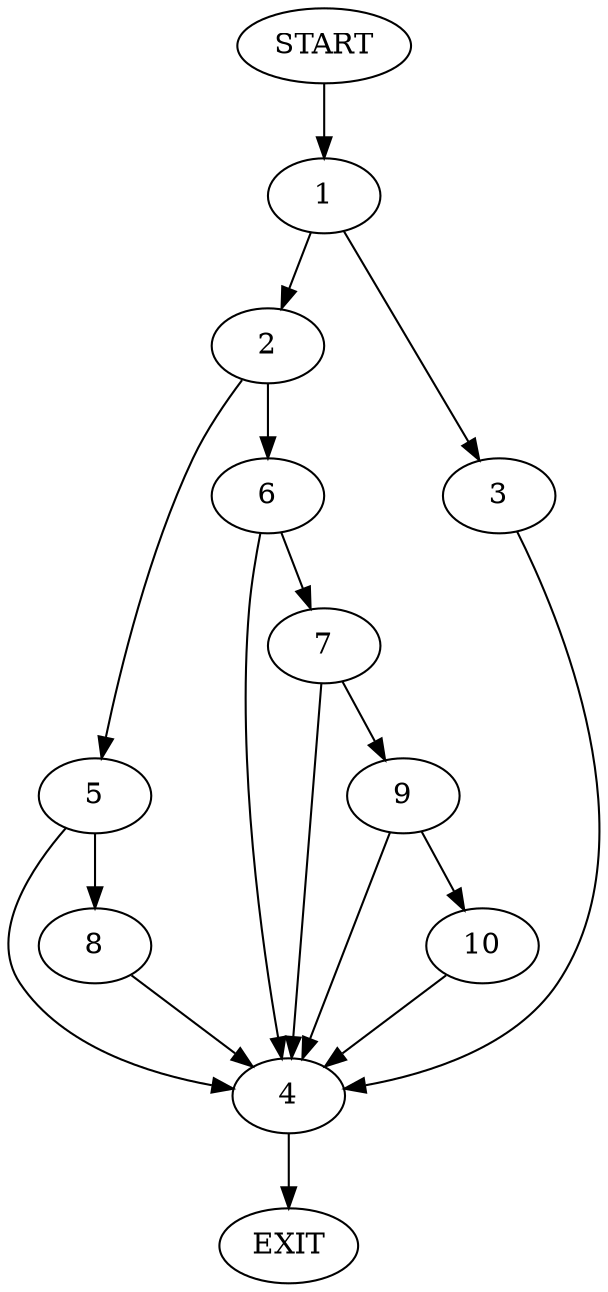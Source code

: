 digraph {
0 [label="START"]
11 [label="EXIT"]
0 -> 1
1 -> 2
1 -> 3
3 -> 4
2 -> 5
2 -> 6
4 -> 11
6 -> 7
6 -> 4
5 -> 8
5 -> 4
8 -> 4
7 -> 4
7 -> 9
9 -> 10
9 -> 4
10 -> 4
}
